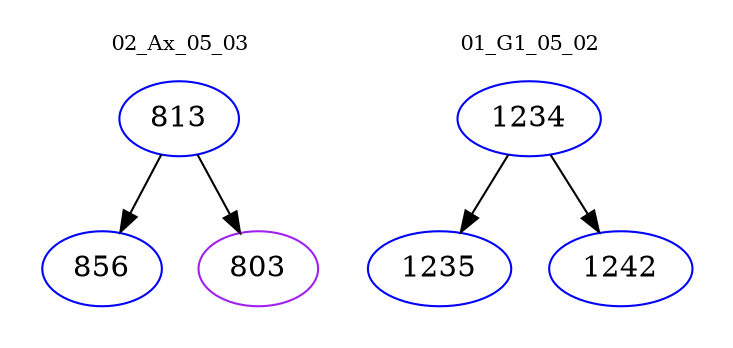 digraph{
subgraph cluster_0 {
color = white
label = "02_Ax_05_03";
fontsize=10;
T0_813 [label="813", color="blue"]
T0_813 -> T0_856 [color="black"]
T0_856 [label="856", color="blue"]
T0_813 -> T0_803 [color="black"]
T0_803 [label="803", color="purple"]
}
subgraph cluster_1 {
color = white
label = "01_G1_05_02";
fontsize=10;
T1_1234 [label="1234", color="blue"]
T1_1234 -> T1_1235 [color="black"]
T1_1235 [label="1235", color="blue"]
T1_1234 -> T1_1242 [color="black"]
T1_1242 [label="1242", color="blue"]
}
}
